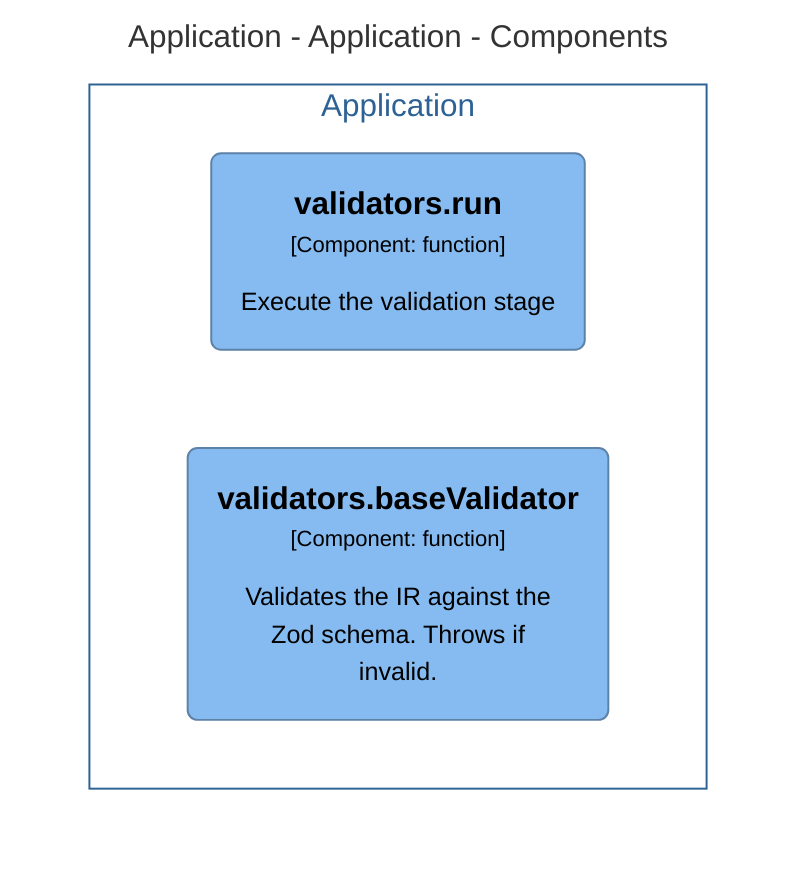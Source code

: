 graph TB
  linkStyle default fill:#ffffff

  subgraph diagram ["Application - Application - Components"]
    style diagram fill:#ffffff,stroke:#ffffff

    subgraph 8 ["Application"]
      style 8 fill:#ffffff,stroke:#2e6295,color:#2e6295

      30("<div style='font-weight: bold'>validators.run</div><div style='font-size: 70%; margin-top: 0px'>[Component: function]</div><div style='font-size: 80%; margin-top:10px'>Execute the validation stage</div>")
      style 30 fill:#85bbf0,stroke:#5d82a8,color:#000000
      98("<div style='font-weight: bold'>validators.baseValidator</div><div style='font-size: 70%; margin-top: 0px'>[Component: function]</div><div style='font-size: 80%; margin-top:10px'>Validates the IR against the<br />Zod schema. Throws if<br />invalid.</div>")
      style 98 fill:#85bbf0,stroke:#5d82a8,color:#000000
    end

  end